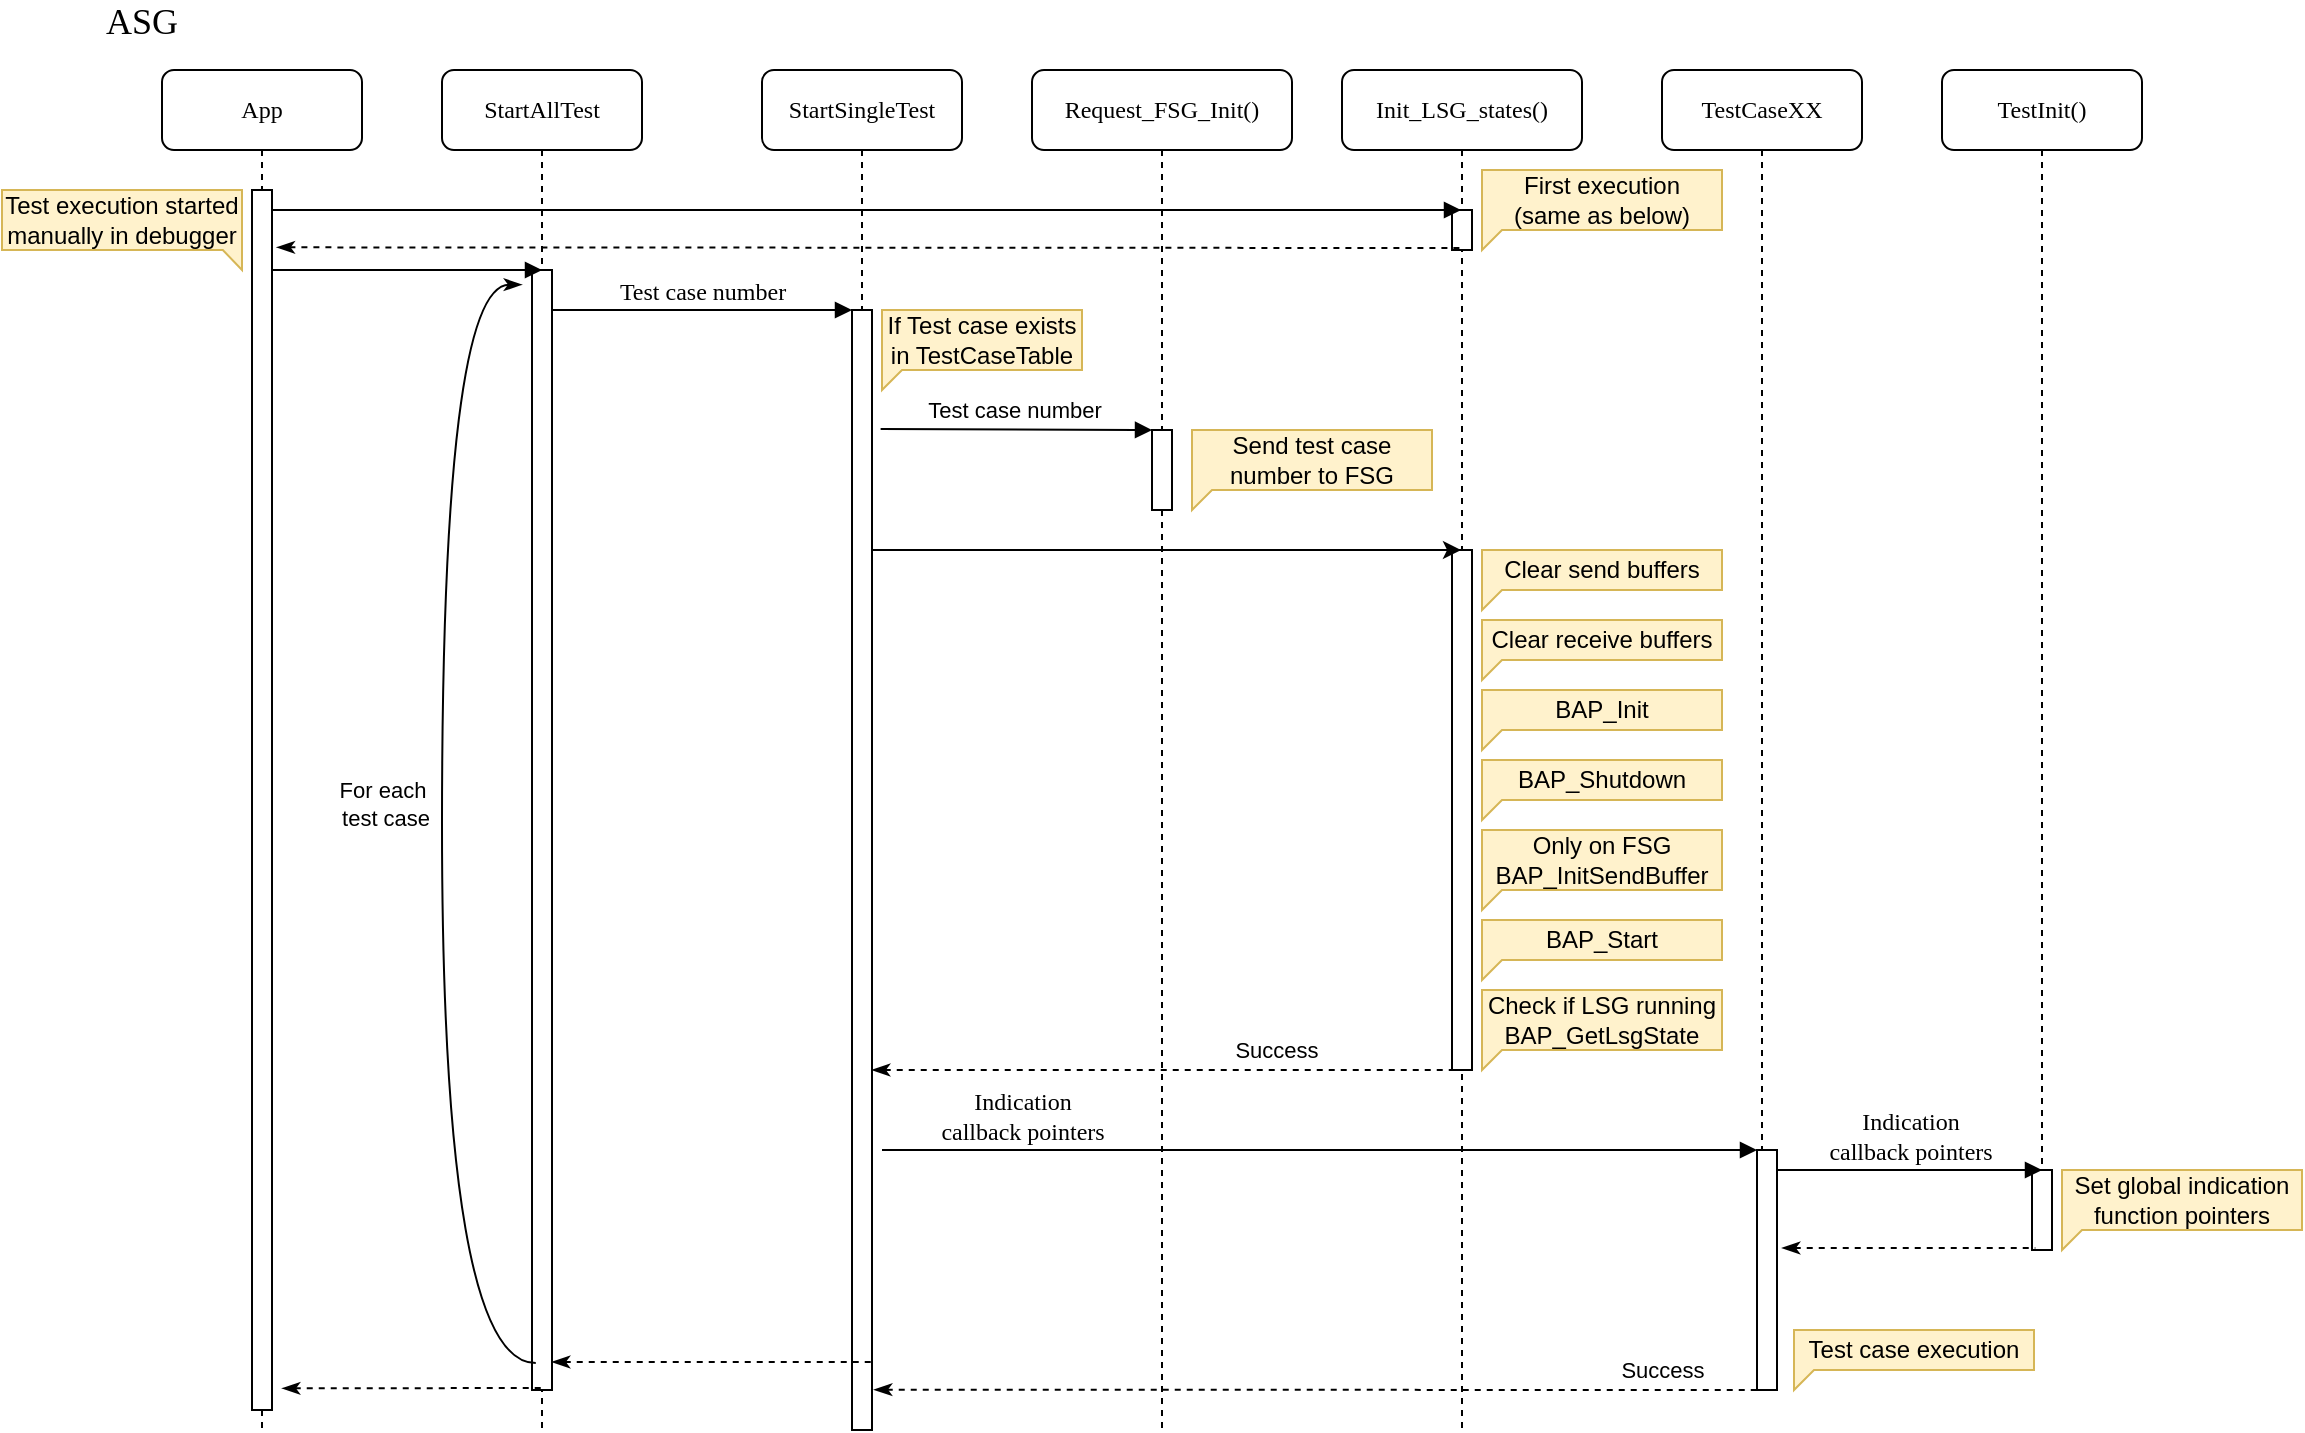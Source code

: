 <mxfile version="14.6.11" type="github">
  <diagram name="Page-1" id="13e1069c-82ec-6db2-03f1-153e76fe0fe0">
    <mxGraphModel dx="1460" dy="683" grid="1" gridSize="10" guides="1" tooltips="1" connect="1" arrows="1" fold="1" page="1" pageScale="1" pageWidth="1100" pageHeight="850" background="none" math="0" shadow="0">
      <root>
        <mxCell id="0" />
        <mxCell id="1" parent="0" />
        <mxCell id="7baba1c4bc27f4b0-2" value="StartAllTest" style="shape=umlLifeline;perimeter=lifelinePerimeter;whiteSpace=wrap;html=1;container=1;collapsible=0;recursiveResize=0;outlineConnect=0;rounded=1;shadow=0;comic=0;labelBackgroundColor=none;strokeWidth=1;fontFamily=Verdana;fontSize=12;align=center;" parent="1" vertex="1">
          <mxGeometry x="240" y="80" width="100" height="680" as="geometry" />
        </mxCell>
        <mxCell id="7baba1c4bc27f4b0-10" value="" style="html=1;points=[];perimeter=orthogonalPerimeter;rounded=0;shadow=0;comic=0;labelBackgroundColor=none;strokeWidth=1;fontFamily=Verdana;fontSize=12;align=center;" parent="7baba1c4bc27f4b0-2" vertex="1">
          <mxGeometry x="45" y="100" width="10" height="560" as="geometry" />
        </mxCell>
        <mxCell id="oMLnvu2sPfIuHbvhSCbc-16" style="edgeStyle=orthogonalEdgeStyle;orthogonalLoop=1;jettySize=auto;html=1;startArrow=classicThin;startFill=1;endArrow=none;endFill=0;exitX=0.167;exitY=0.018;exitDx=0;exitDy=0;exitPerimeter=0;strokeColor=none;curved=1;" parent="7baba1c4bc27f4b0-2" source="7baba1c4bc27f4b0-10" target="7baba1c4bc27f4b0-2" edge="1">
          <mxGeometry relative="1" as="geometry">
            <mxPoint x="40" y="590" as="targetPoint" />
            <Array as="points">
              <mxPoint x="8" y="108" />
              <mxPoint x="8" y="310" />
              <mxPoint x="-30" y="310" />
              <mxPoint x="-30" y="540" />
            </Array>
          </mxGeometry>
        </mxCell>
        <mxCell id="7baba1c4bc27f4b0-3" value="StartSingleTest" style="shape=umlLifeline;perimeter=lifelinePerimeter;whiteSpace=wrap;html=1;container=1;collapsible=0;recursiveResize=0;outlineConnect=0;rounded=1;shadow=0;comic=0;labelBackgroundColor=none;strokeWidth=1;fontFamily=Verdana;fontSize=12;align=center;" parent="1" vertex="1">
          <mxGeometry x="400" y="80" width="100" height="680" as="geometry" />
        </mxCell>
        <mxCell id="7baba1c4bc27f4b0-13" value="" style="html=1;points=[];perimeter=orthogonalPerimeter;rounded=0;shadow=0;comic=0;labelBackgroundColor=none;strokeWidth=1;fontFamily=Verdana;fontSize=12;align=center;" parent="7baba1c4bc27f4b0-3" vertex="1">
          <mxGeometry x="45" y="120" width="10" height="560" as="geometry" />
        </mxCell>
        <mxCell id="7baba1c4bc27f4b0-4" value="TestCaseXX" style="shape=umlLifeline;perimeter=lifelinePerimeter;whiteSpace=wrap;html=1;container=1;collapsible=0;recursiveResize=0;outlineConnect=0;rounded=1;shadow=0;comic=0;labelBackgroundColor=none;strokeWidth=1;fontFamily=Verdana;fontSize=12;align=center;size=40;" parent="1" vertex="1">
          <mxGeometry x="850" y="80" width="100" height="580" as="geometry" />
        </mxCell>
        <mxCell id="7baba1c4bc27f4b0-5" value="Init_LSG_states()" style="shape=umlLifeline;perimeter=lifelinePerimeter;whiteSpace=wrap;html=1;container=1;collapsible=0;recursiveResize=0;outlineConnect=0;rounded=1;shadow=0;comic=0;labelBackgroundColor=none;strokeWidth=1;fontFamily=Verdana;fontSize=12;align=center;" parent="1" vertex="1">
          <mxGeometry x="690" y="80" width="120" height="680" as="geometry" />
        </mxCell>
        <mxCell id="0U7owIf70crT0n3WG6go-4" value="" style="html=1;points=[];perimeter=orthogonalPerimeter;rounded=0;shadow=0;comic=0;labelBackgroundColor=none;strokeWidth=1;fontFamily=Verdana;fontSize=12;align=center;" vertex="1" parent="7baba1c4bc27f4b0-5">
          <mxGeometry x="55" y="240" width="10" height="260" as="geometry" />
        </mxCell>
        <mxCell id="0U7owIf70crT0n3WG6go-24" value="" style="html=1;points=[];perimeter=orthogonalPerimeter;rounded=0;shadow=0;comic=0;labelBackgroundColor=none;strokeWidth=1;fontFamily=Verdana;fontSize=12;align=center;" vertex="1" parent="7baba1c4bc27f4b0-5">
          <mxGeometry x="55" y="70" width="10" height="20" as="geometry" />
        </mxCell>
        <mxCell id="7baba1c4bc27f4b0-8" value="App" style="shape=umlLifeline;perimeter=lifelinePerimeter;whiteSpace=wrap;html=1;container=1;collapsible=0;recursiveResize=0;outlineConnect=0;rounded=1;shadow=0;comic=0;labelBackgroundColor=none;strokeWidth=1;fontFamily=Verdana;fontSize=12;align=center;" parent="1" vertex="1">
          <mxGeometry x="100" y="80" width="100" height="680" as="geometry" />
        </mxCell>
        <mxCell id="7baba1c4bc27f4b0-9" value="" style="html=1;points=[];perimeter=orthogonalPerimeter;rounded=0;shadow=0;comic=0;labelBackgroundColor=none;strokeWidth=1;fontFamily=Verdana;fontSize=12;align=center;" parent="7baba1c4bc27f4b0-8" vertex="1">
          <mxGeometry x="45" y="60" width="10" height="610" as="geometry" />
        </mxCell>
        <mxCell id="7baba1c4bc27f4b0-19" value="" style="html=1;points=[];perimeter=orthogonalPerimeter;rounded=0;shadow=0;comic=0;labelBackgroundColor=none;strokeWidth=1;fontFamily=Verdana;fontSize=12;align=center;" parent="1" vertex="1">
          <mxGeometry x="897.5" y="620" width="10" height="120" as="geometry" />
        </mxCell>
        <mxCell id="7baba1c4bc27f4b0-20" value="Indication &lt;br&gt;callback pointers" style="html=1;verticalAlign=bottom;endArrow=block;entryX=0;entryY=0;labelBackgroundColor=none;fontFamily=Verdana;fontSize=12;edgeStyle=elbowEdgeStyle;elbow=vertical;" parent="1" target="7baba1c4bc27f4b0-19" edge="1">
          <mxGeometry x="-0.68" relative="1" as="geometry">
            <mxPoint x="460" y="620" as="sourcePoint" />
            <mxPoint as="offset" />
          </mxGeometry>
        </mxCell>
        <mxCell id="7baba1c4bc27f4b0-11" value="" style="html=1;verticalAlign=bottom;endArrow=block;labelBackgroundColor=none;fontFamily=Verdana;fontSize=12;edgeStyle=elbowEdgeStyle;elbow=vertical;" parent="1" source="7baba1c4bc27f4b0-9" edge="1">
          <mxGeometry relative="1" as="geometry">
            <mxPoint x="220" y="190" as="sourcePoint" />
            <mxPoint x="290" y="180" as="targetPoint" />
            <Array as="points">
              <mxPoint x="180" y="180" />
              <mxPoint x="250" y="250" />
            </Array>
          </mxGeometry>
        </mxCell>
        <mxCell id="7baba1c4bc27f4b0-14" value="Test case number" style="html=1;verticalAlign=bottom;endArrow=block;entryX=0;entryY=0;labelBackgroundColor=none;fontFamily=Verdana;fontSize=12;edgeStyle=elbowEdgeStyle;elbow=vertical;" parent="1" source="7baba1c4bc27f4b0-10" target="7baba1c4bc27f4b0-13" edge="1">
          <mxGeometry relative="1" as="geometry">
            <mxPoint x="370" y="200" as="sourcePoint" />
          </mxGeometry>
        </mxCell>
        <mxCell id="7baba1c4bc27f4b0-40" value="&lt;font style=&quot;font-size: 18px&quot;&gt;ASG&lt;/font&gt;" style="shape=note;whiteSpace=wrap;html=1;size=14;verticalAlign=top;align=left;spacingTop=-6;rounded=0;shadow=0;comic=0;labelBackgroundColor=none;strokeWidth=1;fontFamily=Verdana;fontSize=12;strokeColor=none;fillColor=none;" parent="1" vertex="1">
          <mxGeometry x="70" y="45" width="50" height="20" as="geometry" />
        </mxCell>
        <mxCell id="oMLnvu2sPfIuHbvhSCbc-2" value="Test execution started manually in debugger" style="shape=callout;whiteSpace=wrap;html=1;perimeter=calloutPerimeter;fillColor=#fff2cc;position2=1;base=20;size=10;position=0.92;strokeColor=#d6b656;" parent="1" vertex="1">
          <mxGeometry x="20" y="140" width="120" height="40" as="geometry" />
        </mxCell>
        <mxCell id="oMLnvu2sPfIuHbvhSCbc-3" value="If Test case exists in TestCaseTable" style="shape=callout;whiteSpace=wrap;html=1;perimeter=calloutPerimeter;fillColor=#fff2cc;position2=0;base=10;size=10;position=0;strokeColor=#d6b656;" parent="1" vertex="1">
          <mxGeometry x="460" y="200" width="100" height="40" as="geometry" />
        </mxCell>
        <mxCell id="oMLnvu2sPfIuHbvhSCbc-4" value="Set global indication function pointers" style="shape=callout;whiteSpace=wrap;html=1;perimeter=calloutPerimeter;fillColor=#fff2cc;position2=0;base=10;size=10;position=0;strokeColor=#d6b656;" parent="1" vertex="1">
          <mxGeometry x="1050" y="630" width="120" height="40" as="geometry" />
        </mxCell>
        <mxCell id="oMLnvu2sPfIuHbvhSCbc-6" value="BAP_Init" style="shape=callout;whiteSpace=wrap;html=1;perimeter=calloutPerimeter;fillColor=#fff2cc;position2=0;base=10;size=10;position=0;strokeColor=#d6b656;" parent="1" vertex="1">
          <mxGeometry x="760" y="390" width="120" height="30" as="geometry" />
        </mxCell>
        <mxCell id="oMLnvu2sPfIuHbvhSCbc-7" value="BAP_Shutdown" style="shape=callout;whiteSpace=wrap;html=1;perimeter=calloutPerimeter;fillColor=#fff2cc;position2=0;base=10;size=10;position=0;strokeColor=#d6b656;" parent="1" vertex="1">
          <mxGeometry x="760" y="425" width="120" height="30" as="geometry" />
        </mxCell>
        <mxCell id="oMLnvu2sPfIuHbvhSCbc-8" value="BAP_Start" style="shape=callout;whiteSpace=wrap;html=1;perimeter=calloutPerimeter;fillColor=#fff2cc;position2=0;base=10;size=10;position=0;strokeColor=#d6b656;" parent="1" vertex="1">
          <mxGeometry x="760" y="505" width="120" height="30" as="geometry" />
        </mxCell>
        <mxCell id="oMLnvu2sPfIuHbvhSCbc-10" value="Check if LSG running&lt;br&gt;BAP_GetLsgState" style="shape=callout;whiteSpace=wrap;html=1;perimeter=calloutPerimeter;fillColor=#fff2cc;position2=0;base=10;size=10;position=0;strokeColor=#d6b656;" parent="1" vertex="1">
          <mxGeometry x="760" y="540" width="120" height="40" as="geometry" />
        </mxCell>
        <mxCell id="oMLnvu2sPfIuHbvhSCbc-12" value="" style="html=1;verticalAlign=bottom;endArrow=none;entryX=0;entryY=0;labelBackgroundColor=none;fontFamily=Verdana;fontSize=12;edgeStyle=elbowEdgeStyle;elbow=vertical;endFill=0;startArrow=classicThin;startFill=1;dashed=1;exitX=1.1;exitY=0.964;exitDx=0;exitDy=0;exitPerimeter=0;" parent="1" edge="1" source="7baba1c4bc27f4b0-13">
          <mxGeometry relative="1" as="geometry">
            <mxPoint x="767.5" y="740" as="sourcePoint" />
            <mxPoint x="897.5" y="740.0" as="targetPoint" />
          </mxGeometry>
        </mxCell>
        <mxCell id="0U7owIf70crT0n3WG6go-21" value="Success" style="edgeLabel;html=1;align=center;verticalAlign=middle;resizable=0;points=[];" vertex="1" connectable="0" parent="oMLnvu2sPfIuHbvhSCbc-12">
          <mxGeometry x="-0.13" y="-2" relative="1" as="geometry">
            <mxPoint x="202" y="-12" as="offset" />
          </mxGeometry>
        </mxCell>
        <mxCell id="oMLnvu2sPfIuHbvhSCbc-13" value="Test case execution" style="shape=callout;whiteSpace=wrap;html=1;perimeter=calloutPerimeter;fillColor=#fff2cc;position2=0;base=10;size=10;position=0;strokeColor=#d6b656;" parent="1" vertex="1">
          <mxGeometry x="916" y="710" width="120" height="30" as="geometry" />
        </mxCell>
        <mxCell id="oMLnvu2sPfIuHbvhSCbc-14" value="" style="html=1;verticalAlign=bottom;endArrow=none;labelBackgroundColor=none;fontFamily=Verdana;fontSize=12;edgeStyle=elbowEdgeStyle;elbow=vertical;endFill=0;startArrow=classicThin;startFill=1;dashed=1;jumpStyle=none;" parent="1" edge="1" target="7baba1c4bc27f4b0-5">
          <mxGeometry relative="1" as="geometry">
            <mxPoint x="455" y="580" as="sourcePoint" />
            <mxPoint x="585" y="599.0" as="targetPoint" />
            <Array as="points">
              <mxPoint x="670" y="580" />
            </Array>
          </mxGeometry>
        </mxCell>
        <mxCell id="0U7owIf70crT0n3WG6go-16" value="Success" style="edgeLabel;html=1;align=center;verticalAlign=middle;resizable=0;points=[];" vertex="1" connectable="0" parent="oMLnvu2sPfIuHbvhSCbc-14">
          <mxGeometry x="0.371" y="-3" relative="1" as="geometry">
            <mxPoint y="-13" as="offset" />
          </mxGeometry>
        </mxCell>
        <mxCell id="oMLnvu2sPfIuHbvhSCbc-15" value="" style="html=1;verticalAlign=bottom;endArrow=none;labelBackgroundColor=none;fontFamily=Verdana;fontSize=12;edgeStyle=elbowEdgeStyle;elbow=vertical;endFill=0;startArrow=classicThin;startFill=1;dashed=1;entryX=1.033;entryY=0.939;entryDx=0;entryDy=0;entryPerimeter=0;" parent="1" source="7baba1c4bc27f4b0-10" edge="1" target="7baba1c4bc27f4b0-13">
          <mxGeometry relative="1" as="geometry">
            <mxPoint x="380" y="660" as="sourcePoint" />
            <mxPoint x="440" y="610" as="targetPoint" />
            <Array as="points">
              <mxPoint x="410" y="726" />
              <mxPoint x="380" y="720" />
            </Array>
          </mxGeometry>
        </mxCell>
        <mxCell id="oMLnvu2sPfIuHbvhSCbc-17" style="edgeStyle=orthogonalEdgeStyle;curved=1;orthogonalLoop=1;jettySize=auto;html=1;startArrow=none;startFill=0;endArrow=classicThin;endFill=1;exitX=0.189;exitY=0.976;exitDx=0;exitDy=0;exitPerimeter=0;" parent="1" source="7baba1c4bc27f4b0-10" edge="1">
          <mxGeometry relative="1" as="geometry">
            <mxPoint x="280" y="187.333" as="targetPoint" />
            <Array as="points">
              <mxPoint x="240" y="727" />
              <mxPoint x="240" y="187" />
            </Array>
          </mxGeometry>
        </mxCell>
        <mxCell id="oMLnvu2sPfIuHbvhSCbc-18" value="For each&lt;br&gt;&amp;nbsp;test case" style="edgeLabel;html=1;align=center;verticalAlign=middle;resizable=0;points=[];" parent="oMLnvu2sPfIuHbvhSCbc-17" vertex="1" connectable="0">
          <mxGeometry x="-0.035" relative="1" as="geometry">
            <mxPoint x="-30" y="-25" as="offset" />
          </mxGeometry>
        </mxCell>
        <mxCell id="oMLnvu2sPfIuHbvhSCbc-19" value="" style="html=1;verticalAlign=bottom;endArrow=none;entryX=0;entryY=0;labelBackgroundColor=none;fontFamily=Verdana;fontSize=12;edgeStyle=elbowEdgeStyle;elbow=vertical;endFill=0;startArrow=classicThin;startFill=1;dashed=1;" parent="1" edge="1">
          <mxGeometry relative="1" as="geometry">
            <mxPoint x="160" y="739.17" as="sourcePoint" />
            <mxPoint x="290.5" y="739.17" as="targetPoint" />
          </mxGeometry>
        </mxCell>
        <mxCell id="0U7owIf70crT0n3WG6go-2" value="Request_FSG_Init()" style="shape=umlLifeline;perimeter=lifelinePerimeter;whiteSpace=wrap;html=1;container=1;collapsible=0;recursiveResize=0;outlineConnect=0;rounded=1;shadow=0;comic=0;labelBackgroundColor=none;strokeWidth=1;fontFamily=Verdana;fontSize=12;align=center;" vertex="1" parent="1">
          <mxGeometry x="535" y="80" width="130" height="680" as="geometry" />
        </mxCell>
        <mxCell id="0U7owIf70crT0n3WG6go-5" value="" style="html=1;points=[];perimeter=orthogonalPerimeter;rounded=0;shadow=0;comic=0;labelBackgroundColor=none;strokeWidth=1;fontFamily=Verdana;fontSize=12;align=center;" vertex="1" parent="0U7owIf70crT0n3WG6go-2">
          <mxGeometry x="60" y="180" width="10" height="40" as="geometry" />
        </mxCell>
        <mxCell id="0U7owIf70crT0n3WG6go-3" value="TestInit()" style="shape=umlLifeline;perimeter=lifelinePerimeter;whiteSpace=wrap;html=1;container=1;collapsible=0;recursiveResize=0;outlineConnect=0;rounded=1;shadow=0;comic=0;labelBackgroundColor=none;strokeWidth=1;fontFamily=Verdana;fontSize=12;align=center;" vertex="1" parent="1">
          <mxGeometry x="990" y="80" width="100" height="590" as="geometry" />
        </mxCell>
        <mxCell id="0U7owIf70crT0n3WG6go-17" value="" style="html=1;points=[];perimeter=orthogonalPerimeter;rounded=0;shadow=0;comic=0;labelBackgroundColor=none;strokeWidth=1;fontFamily=Verdana;fontSize=12;align=center;" vertex="1" parent="0U7owIf70crT0n3WG6go-3">
          <mxGeometry x="45" y="550" width="10" height="40" as="geometry" />
        </mxCell>
        <mxCell id="0U7owIf70crT0n3WG6go-6" value="" style="html=1;verticalAlign=bottom;endArrow=block;labelBackgroundColor=none;fontFamily=Verdana;fontSize=12;edgeStyle=elbowEdgeStyle;elbow=vertical;exitX=0.931;exitY=0.027;exitDx=0;exitDy=0;exitPerimeter=0;" edge="1" parent="1">
          <mxGeometry relative="1" as="geometry">
            <mxPoint x="459.31" y="259.45" as="sourcePoint" />
            <Array as="points">
              <mxPoint x="550" y="260" />
              <mxPoint x="550" y="270" />
              <mxPoint x="530" y="280" />
              <mxPoint x="470" y="230" />
            </Array>
            <mxPoint as="offset" />
            <mxPoint x="595.0" y="260.0" as="targetPoint" />
          </mxGeometry>
        </mxCell>
        <mxCell id="0U7owIf70crT0n3WG6go-9" value="Test case number" style="edgeLabel;html=1;align=center;verticalAlign=middle;resizable=0;points=[];" vertex="1" connectable="0" parent="0U7owIf70crT0n3WG6go-6">
          <mxGeometry x="0.209" y="-3" relative="1" as="geometry">
            <mxPoint x="-16" y="-13" as="offset" />
          </mxGeometry>
        </mxCell>
        <mxCell id="0U7owIf70crT0n3WG6go-7" value="Send test case number to FSG" style="shape=callout;whiteSpace=wrap;html=1;perimeter=calloutPerimeter;fillColor=#fff2cc;position2=0;base=10;size=10;position=0;strokeColor=#d6b656;" vertex="1" parent="1">
          <mxGeometry x="615" y="260" width="120" height="40" as="geometry" />
        </mxCell>
        <mxCell id="0U7owIf70crT0n3WG6go-10" value="Clear send buffers" style="shape=callout;whiteSpace=wrap;html=1;perimeter=calloutPerimeter;fillColor=#fff2cc;position2=0;base=10;size=10;position=0;strokeColor=#d6b656;" vertex="1" parent="1">
          <mxGeometry x="760" y="320" width="120" height="30" as="geometry" />
        </mxCell>
        <mxCell id="0U7owIf70crT0n3WG6go-11" value="Clear receive buffers" style="shape=callout;whiteSpace=wrap;html=1;perimeter=calloutPerimeter;fillColor=#fff2cc;position2=0;base=10;size=10;position=0;strokeColor=#d6b656;" vertex="1" parent="1">
          <mxGeometry x="760" y="355" width="120" height="30" as="geometry" />
        </mxCell>
        <mxCell id="0U7owIf70crT0n3WG6go-12" value="Only on FSG&lt;br&gt;BAP_InitSendBuffer" style="shape=callout;whiteSpace=wrap;html=1;perimeter=calloutPerimeter;fillColor=#fff2cc;position2=0;base=10;size=10;position=0;strokeColor=#d6b656;" vertex="1" parent="1">
          <mxGeometry x="760" y="460" width="120" height="40" as="geometry" />
        </mxCell>
        <mxCell id="0U7owIf70crT0n3WG6go-15" style="edgeStyle=orthogonalEdgeStyle;rounded=0;orthogonalLoop=1;jettySize=auto;html=1;" edge="1" parent="1" source="7baba1c4bc27f4b0-13" target="7baba1c4bc27f4b0-5">
          <mxGeometry relative="1" as="geometry">
            <mxPoint x="510" y="405" as="targetPoint" />
            <Array as="points">
              <mxPoint x="630" y="320" />
              <mxPoint x="630" y="320" />
            </Array>
          </mxGeometry>
        </mxCell>
        <mxCell id="0U7owIf70crT0n3WG6go-19" value="Indication &lt;br&gt;callback pointers" style="html=1;verticalAlign=bottom;endArrow=block;labelBackgroundColor=none;fontFamily=Verdana;fontSize=12;edgeStyle=elbowEdgeStyle;elbow=vertical;entryX=0.5;entryY=0;entryDx=0;entryDy=0;entryPerimeter=0;" edge="1" parent="1" target="0U7owIf70crT0n3WG6go-17">
          <mxGeometry relative="1" as="geometry">
            <mxPoint x="907.5" y="630" as="sourcePoint" />
            <mxPoint x="1027.5" y="630" as="targetPoint" />
            <mxPoint as="offset" />
          </mxGeometry>
        </mxCell>
        <mxCell id="0U7owIf70crT0n3WG6go-20" value="" style="html=1;verticalAlign=bottom;endArrow=none;labelBackgroundColor=none;fontFamily=Verdana;fontSize=12;edgeStyle=elbowEdgeStyle;elbow=vertical;endFill=0;startArrow=classicThin;startFill=1;dashed=1;entryX=0.167;entryY=0.967;entryDx=0;entryDy=0;entryPerimeter=0;" edge="1" parent="1" target="0U7owIf70crT0n3WG6go-17">
          <mxGeometry relative="1" as="geometry">
            <mxPoint x="910" y="669" as="sourcePoint" />
            <mxPoint x="1030" y="669" as="targetPoint" />
          </mxGeometry>
        </mxCell>
        <mxCell id="0U7owIf70crT0n3WG6go-22" value="" style="html=1;verticalAlign=bottom;endArrow=block;labelBackgroundColor=none;fontFamily=Verdana;fontSize=12;edgeStyle=elbowEdgeStyle;elbow=vertical;" edge="1" parent="1" source="7baba1c4bc27f4b0-9" target="7baba1c4bc27f4b0-5">
          <mxGeometry relative="1" as="geometry">
            <mxPoint x="160" y="150" as="sourcePoint" />
            <mxPoint x="670" y="150" as="targetPoint" />
            <Array as="points">
              <mxPoint x="210" y="150" />
              <mxPoint x="285" y="219.5" />
            </Array>
          </mxGeometry>
        </mxCell>
        <mxCell id="0U7owIf70crT0n3WG6go-25" value="First execution&lt;br&gt;(same as below)" style="shape=callout;whiteSpace=wrap;html=1;perimeter=calloutPerimeter;fillColor=#fff2cc;position2=0;base=10;size=10;position=0;strokeColor=#d6b656;" vertex="1" parent="1">
          <mxGeometry x="760" y="130" width="120" height="40" as="geometry" />
        </mxCell>
        <mxCell id="0U7owIf70crT0n3WG6go-26" value="" style="html=1;verticalAlign=bottom;endArrow=none;entryX=0;entryY=0;labelBackgroundColor=none;fontFamily=Verdana;fontSize=12;edgeStyle=elbowEdgeStyle;elbow=vertical;endFill=0;startArrow=classicThin;startFill=1;dashed=1;exitX=1.233;exitY=0.047;exitDx=0;exitDy=0;exitPerimeter=0;" edge="1" parent="1" source="7baba1c4bc27f4b0-9">
          <mxGeometry relative="1" as="geometry">
            <mxPoint x="310" y="169.0" as="sourcePoint" />
            <mxPoint x="751.5" y="169.16" as="targetPoint" />
          </mxGeometry>
        </mxCell>
      </root>
    </mxGraphModel>
  </diagram>
</mxfile>
